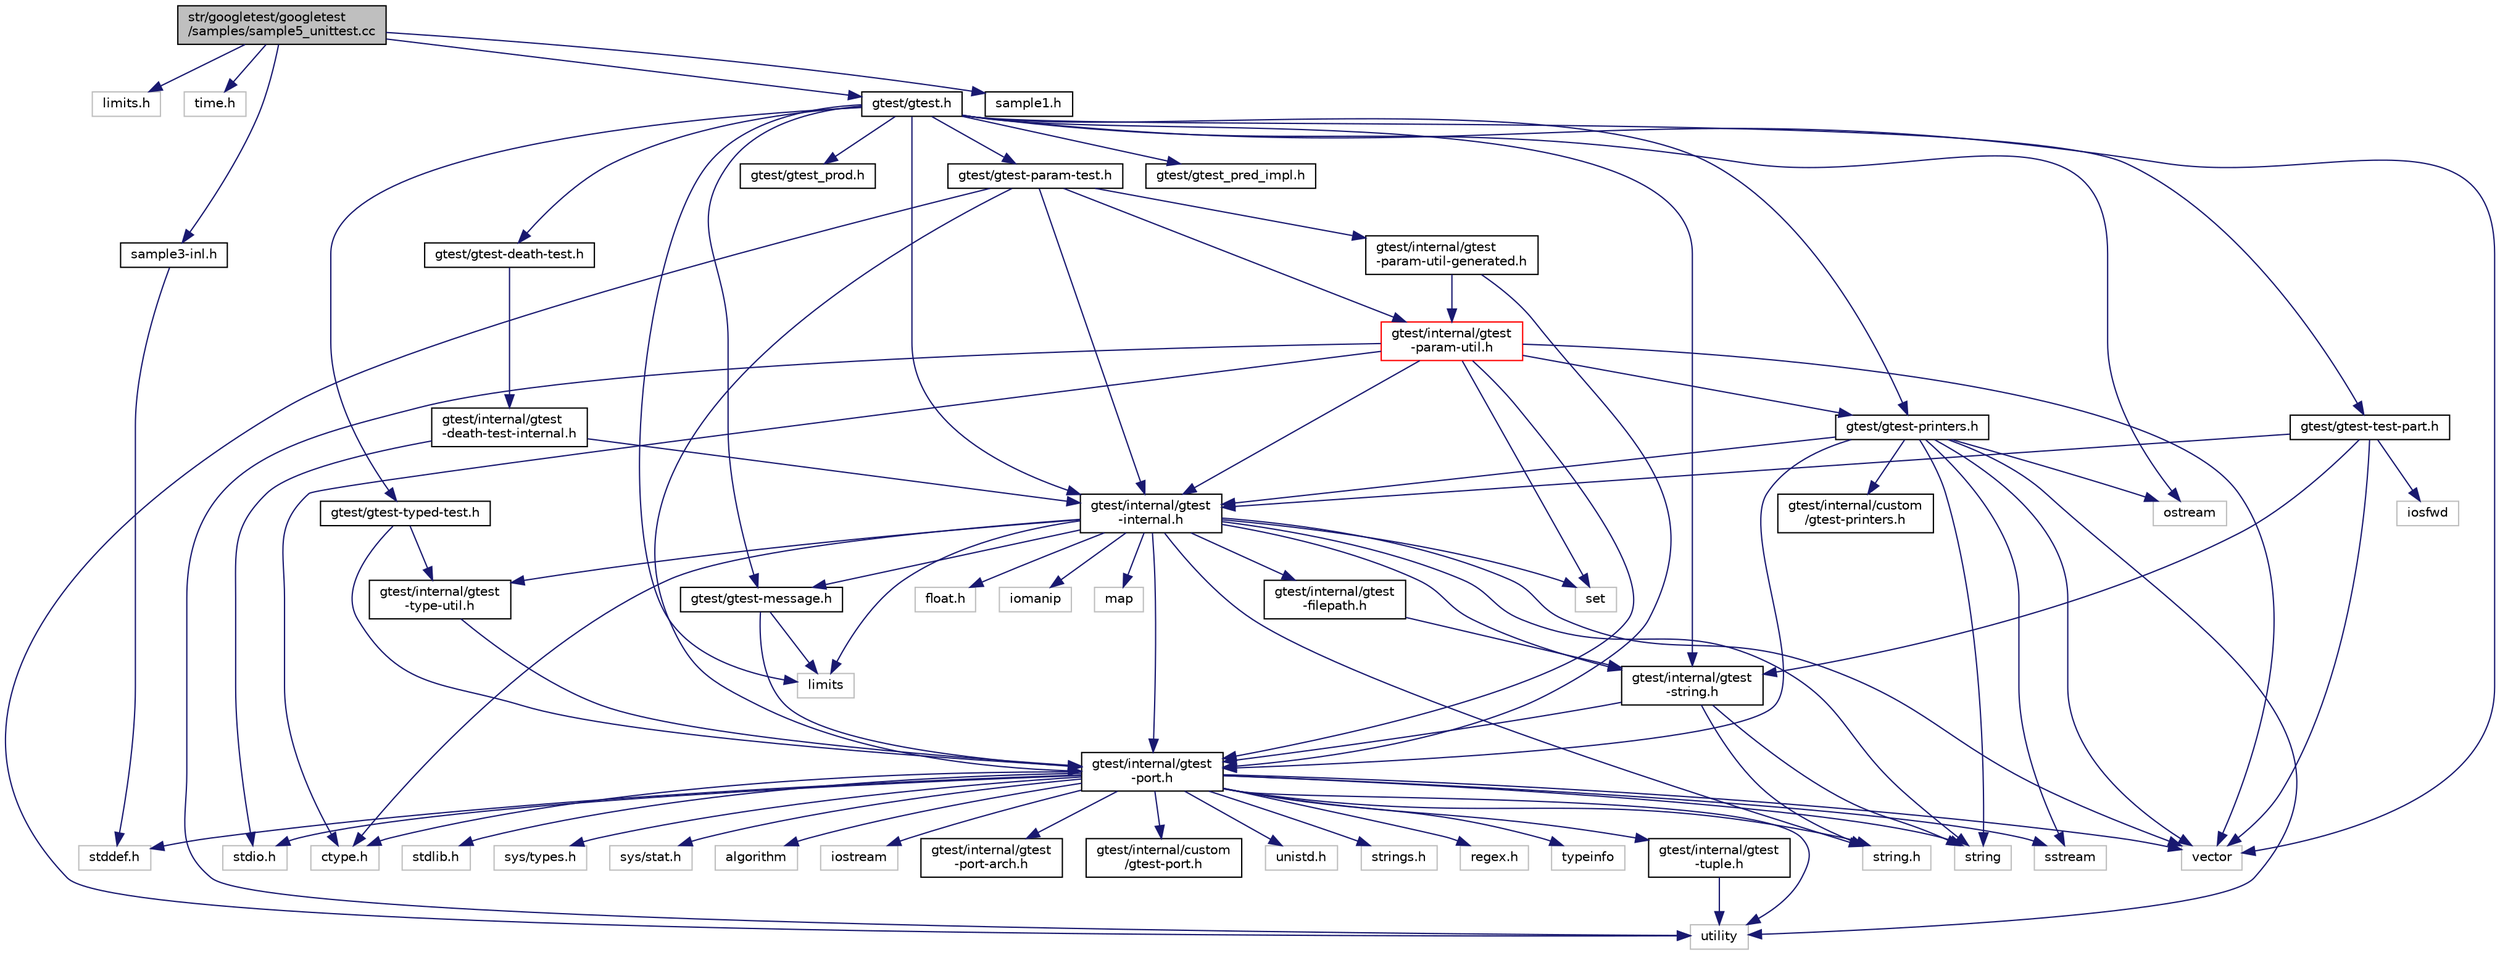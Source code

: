 digraph "str/googletest/googletest/samples/sample5_unittest.cc"
{
  edge [fontname="Helvetica",fontsize="10",labelfontname="Helvetica",labelfontsize="10"];
  node [fontname="Helvetica",fontsize="10",shape=record];
  Node0 [label="str/googletest/googletest\l/samples/sample5_unittest.cc",height=0.2,width=0.4,color="black", fillcolor="grey75", style="filled", fontcolor="black"];
  Node0 -> Node1 [color="midnightblue",fontsize="10",style="solid",fontname="Helvetica"];
  Node1 [label="limits.h",height=0.2,width=0.4,color="grey75", fillcolor="white", style="filled"];
  Node0 -> Node2 [color="midnightblue",fontsize="10",style="solid",fontname="Helvetica"];
  Node2 [label="time.h",height=0.2,width=0.4,color="grey75", fillcolor="white", style="filled"];
  Node0 -> Node3 [color="midnightblue",fontsize="10",style="solid",fontname="Helvetica"];
  Node3 [label="sample3-inl.h",height=0.2,width=0.4,color="black", fillcolor="white", style="filled",URL="$db/d55/sample3-inl_8h.html"];
  Node3 -> Node4 [color="midnightblue",fontsize="10",style="solid",fontname="Helvetica"];
  Node4 [label="stddef.h",height=0.2,width=0.4,color="grey75", fillcolor="white", style="filled"];
  Node0 -> Node5 [color="midnightblue",fontsize="10",style="solid",fontname="Helvetica"];
  Node5 [label="gtest/gtest.h",height=0.2,width=0.4,color="black", fillcolor="white", style="filled",URL="$d8/d73/gtest_8h.html"];
  Node5 -> Node6 [color="midnightblue",fontsize="10",style="solid",fontname="Helvetica"];
  Node6 [label="limits",height=0.2,width=0.4,color="grey75", fillcolor="white", style="filled"];
  Node5 -> Node7 [color="midnightblue",fontsize="10",style="solid",fontname="Helvetica"];
  Node7 [label="ostream",height=0.2,width=0.4,color="grey75", fillcolor="white", style="filled"];
  Node5 -> Node8 [color="midnightblue",fontsize="10",style="solid",fontname="Helvetica"];
  Node8 [label="vector",height=0.2,width=0.4,color="grey75", fillcolor="white", style="filled"];
  Node5 -> Node9 [color="midnightblue",fontsize="10",style="solid",fontname="Helvetica"];
  Node9 [label="gtest/internal/gtest\l-internal.h",height=0.2,width=0.4,color="black", fillcolor="white", style="filled",URL="$d5/da1/gtest-internal_8h.html"];
  Node9 -> Node10 [color="midnightblue",fontsize="10",style="solid",fontname="Helvetica"];
  Node10 [label="gtest/internal/gtest\l-port.h",height=0.2,width=0.4,color="black", fillcolor="white", style="filled",URL="$d3/dc9/gtest-port_8h.html"];
  Node10 -> Node11 [color="midnightblue",fontsize="10",style="solid",fontname="Helvetica"];
  Node11 [label="ctype.h",height=0.2,width=0.4,color="grey75", fillcolor="white", style="filled"];
  Node10 -> Node4 [color="midnightblue",fontsize="10",style="solid",fontname="Helvetica"];
  Node10 -> Node12 [color="midnightblue",fontsize="10",style="solid",fontname="Helvetica"];
  Node12 [label="stdlib.h",height=0.2,width=0.4,color="grey75", fillcolor="white", style="filled"];
  Node10 -> Node13 [color="midnightblue",fontsize="10",style="solid",fontname="Helvetica"];
  Node13 [label="stdio.h",height=0.2,width=0.4,color="grey75", fillcolor="white", style="filled"];
  Node10 -> Node14 [color="midnightblue",fontsize="10",style="solid",fontname="Helvetica"];
  Node14 [label="string.h",height=0.2,width=0.4,color="grey75", fillcolor="white", style="filled"];
  Node10 -> Node15 [color="midnightblue",fontsize="10",style="solid",fontname="Helvetica"];
  Node15 [label="sys/types.h",height=0.2,width=0.4,color="grey75", fillcolor="white", style="filled"];
  Node10 -> Node16 [color="midnightblue",fontsize="10",style="solid",fontname="Helvetica"];
  Node16 [label="sys/stat.h",height=0.2,width=0.4,color="grey75", fillcolor="white", style="filled"];
  Node10 -> Node17 [color="midnightblue",fontsize="10",style="solid",fontname="Helvetica"];
  Node17 [label="algorithm",height=0.2,width=0.4,color="grey75", fillcolor="white", style="filled"];
  Node10 -> Node18 [color="midnightblue",fontsize="10",style="solid",fontname="Helvetica"];
  Node18 [label="iostream",height=0.2,width=0.4,color="grey75", fillcolor="white", style="filled"];
  Node10 -> Node19 [color="midnightblue",fontsize="10",style="solid",fontname="Helvetica"];
  Node19 [label="sstream",height=0.2,width=0.4,color="grey75", fillcolor="white", style="filled"];
  Node10 -> Node20 [color="midnightblue",fontsize="10",style="solid",fontname="Helvetica"];
  Node20 [label="string",height=0.2,width=0.4,color="grey75", fillcolor="white", style="filled"];
  Node10 -> Node21 [color="midnightblue",fontsize="10",style="solid",fontname="Helvetica"];
  Node21 [label="utility",height=0.2,width=0.4,color="grey75", fillcolor="white", style="filled"];
  Node10 -> Node8 [color="midnightblue",fontsize="10",style="solid",fontname="Helvetica"];
  Node10 -> Node22 [color="midnightblue",fontsize="10",style="solid",fontname="Helvetica"];
  Node22 [label="gtest/internal/gtest\l-port-arch.h",height=0.2,width=0.4,color="black", fillcolor="white", style="filled",URL="$d6/d76/gtest-port-arch_8h.html"];
  Node10 -> Node23 [color="midnightblue",fontsize="10",style="solid",fontname="Helvetica"];
  Node23 [label="gtest/internal/custom\l/gtest-port.h",height=0.2,width=0.4,color="black", fillcolor="white", style="filled",URL="$d5/d66/custom_2gtest-port_8h.html"];
  Node10 -> Node24 [color="midnightblue",fontsize="10",style="solid",fontname="Helvetica"];
  Node24 [label="unistd.h",height=0.2,width=0.4,color="grey75", fillcolor="white", style="filled"];
  Node10 -> Node25 [color="midnightblue",fontsize="10",style="solid",fontname="Helvetica"];
  Node25 [label="strings.h",height=0.2,width=0.4,color="grey75", fillcolor="white", style="filled"];
  Node10 -> Node26 [color="midnightblue",fontsize="10",style="solid",fontname="Helvetica"];
  Node26 [label="regex.h",height=0.2,width=0.4,color="grey75", fillcolor="white", style="filled"];
  Node10 -> Node27 [color="midnightblue",fontsize="10",style="solid",fontname="Helvetica"];
  Node27 [label="typeinfo",height=0.2,width=0.4,color="grey75", fillcolor="white", style="filled"];
  Node10 -> Node28 [color="midnightblue",fontsize="10",style="solid",fontname="Helvetica"];
  Node28 [label="gtest/internal/gtest\l-tuple.h",height=0.2,width=0.4,color="black", fillcolor="white", style="filled",URL="$d1/d63/gtest-tuple_8h.html"];
  Node28 -> Node21 [color="midnightblue",fontsize="10",style="solid",fontname="Helvetica"];
  Node9 -> Node11 [color="midnightblue",fontsize="10",style="solid",fontname="Helvetica"];
  Node9 -> Node29 [color="midnightblue",fontsize="10",style="solid",fontname="Helvetica"];
  Node29 [label="float.h",height=0.2,width=0.4,color="grey75", fillcolor="white", style="filled"];
  Node9 -> Node14 [color="midnightblue",fontsize="10",style="solid",fontname="Helvetica"];
  Node9 -> Node30 [color="midnightblue",fontsize="10",style="solid",fontname="Helvetica"];
  Node30 [label="iomanip",height=0.2,width=0.4,color="grey75", fillcolor="white", style="filled"];
  Node9 -> Node6 [color="midnightblue",fontsize="10",style="solid",fontname="Helvetica"];
  Node9 -> Node31 [color="midnightblue",fontsize="10",style="solid",fontname="Helvetica"];
  Node31 [label="map",height=0.2,width=0.4,color="grey75", fillcolor="white", style="filled"];
  Node9 -> Node32 [color="midnightblue",fontsize="10",style="solid",fontname="Helvetica"];
  Node32 [label="set",height=0.2,width=0.4,color="grey75", fillcolor="white", style="filled"];
  Node9 -> Node20 [color="midnightblue",fontsize="10",style="solid",fontname="Helvetica"];
  Node9 -> Node8 [color="midnightblue",fontsize="10",style="solid",fontname="Helvetica"];
  Node9 -> Node33 [color="midnightblue",fontsize="10",style="solid",fontname="Helvetica"];
  Node33 [label="gtest/gtest-message.h",height=0.2,width=0.4,color="black", fillcolor="white", style="filled",URL="$d6/da4/gtest-message_8h.html"];
  Node33 -> Node6 [color="midnightblue",fontsize="10",style="solid",fontname="Helvetica"];
  Node33 -> Node10 [color="midnightblue",fontsize="10",style="solid",fontname="Helvetica"];
  Node9 -> Node34 [color="midnightblue",fontsize="10",style="solid",fontname="Helvetica"];
  Node34 [label="gtest/internal/gtest\l-string.h",height=0.2,width=0.4,color="black", fillcolor="white", style="filled",URL="$d0/d45/gtest-string_8h.html"];
  Node34 -> Node14 [color="midnightblue",fontsize="10",style="solid",fontname="Helvetica"];
  Node34 -> Node20 [color="midnightblue",fontsize="10",style="solid",fontname="Helvetica"];
  Node34 -> Node10 [color="midnightblue",fontsize="10",style="solid",fontname="Helvetica"];
  Node9 -> Node35 [color="midnightblue",fontsize="10",style="solid",fontname="Helvetica"];
  Node35 [label="gtest/internal/gtest\l-filepath.h",height=0.2,width=0.4,color="black", fillcolor="white", style="filled",URL="$dc/d79/gtest-filepath_8h.html"];
  Node35 -> Node34 [color="midnightblue",fontsize="10",style="solid",fontname="Helvetica"];
  Node9 -> Node36 [color="midnightblue",fontsize="10",style="solid",fontname="Helvetica"];
  Node36 [label="gtest/internal/gtest\l-type-util.h",height=0.2,width=0.4,color="black", fillcolor="white", style="filled",URL="$d9/d97/gtest-type-util_8h.html"];
  Node36 -> Node10 [color="midnightblue",fontsize="10",style="solid",fontname="Helvetica"];
  Node5 -> Node34 [color="midnightblue",fontsize="10",style="solid",fontname="Helvetica"];
  Node5 -> Node37 [color="midnightblue",fontsize="10",style="solid",fontname="Helvetica"];
  Node37 [label="gtest/gtest-death-test.h",height=0.2,width=0.4,color="black", fillcolor="white", style="filled",URL="$d4/d59/gtest-death-test_8h.html"];
  Node37 -> Node38 [color="midnightblue",fontsize="10",style="solid",fontname="Helvetica"];
  Node38 [label="gtest/internal/gtest\l-death-test-internal.h",height=0.2,width=0.4,color="black", fillcolor="white", style="filled",URL="$d0/d1a/gtest-death-test-internal_8h.html"];
  Node38 -> Node9 [color="midnightblue",fontsize="10",style="solid",fontname="Helvetica"];
  Node38 -> Node13 [color="midnightblue",fontsize="10",style="solid",fontname="Helvetica"];
  Node5 -> Node33 [color="midnightblue",fontsize="10",style="solid",fontname="Helvetica"];
  Node5 -> Node39 [color="midnightblue",fontsize="10",style="solid",fontname="Helvetica"];
  Node39 [label="gtest/gtest-param-test.h",height=0.2,width=0.4,color="black", fillcolor="white", style="filled",URL="$d0/d31/gtest-param-test_8h.html"];
  Node39 -> Node10 [color="midnightblue",fontsize="10",style="solid",fontname="Helvetica"];
  Node39 -> Node21 [color="midnightblue",fontsize="10",style="solid",fontname="Helvetica"];
  Node39 -> Node9 [color="midnightblue",fontsize="10",style="solid",fontname="Helvetica"];
  Node39 -> Node40 [color="midnightblue",fontsize="10",style="solid",fontname="Helvetica"];
  Node40 [label="gtest/internal/gtest\l-param-util.h",height=0.2,width=0.4,color="red", fillcolor="white", style="filled",URL="$dc/df2/gtest-param-util_8h.html"];
  Node40 -> Node11 [color="midnightblue",fontsize="10",style="solid",fontname="Helvetica"];
  Node40 -> Node32 [color="midnightblue",fontsize="10",style="solid",fontname="Helvetica"];
  Node40 -> Node21 [color="midnightblue",fontsize="10",style="solid",fontname="Helvetica"];
  Node40 -> Node8 [color="midnightblue",fontsize="10",style="solid",fontname="Helvetica"];
  Node40 -> Node9 [color="midnightblue",fontsize="10",style="solid",fontname="Helvetica"];
  Node40 -> Node10 [color="midnightblue",fontsize="10",style="solid",fontname="Helvetica"];
  Node40 -> Node44 [color="midnightblue",fontsize="10",style="solid",fontname="Helvetica"];
  Node44 [label="gtest/gtest-printers.h",height=0.2,width=0.4,color="black", fillcolor="white", style="filled",URL="$d0/d6d/gtest-printers_8h.html"];
  Node44 -> Node7 [color="midnightblue",fontsize="10",style="solid",fontname="Helvetica"];
  Node44 -> Node19 [color="midnightblue",fontsize="10",style="solid",fontname="Helvetica"];
  Node44 -> Node20 [color="midnightblue",fontsize="10",style="solid",fontname="Helvetica"];
  Node44 -> Node21 [color="midnightblue",fontsize="10",style="solid",fontname="Helvetica"];
  Node44 -> Node8 [color="midnightblue",fontsize="10",style="solid",fontname="Helvetica"];
  Node44 -> Node10 [color="midnightblue",fontsize="10",style="solid",fontname="Helvetica"];
  Node44 -> Node9 [color="midnightblue",fontsize="10",style="solid",fontname="Helvetica"];
  Node44 -> Node45 [color="midnightblue",fontsize="10",style="solid",fontname="Helvetica"];
  Node45 [label="gtest/internal/custom\l/gtest-printers.h",height=0.2,width=0.4,color="black", fillcolor="white", style="filled",URL="$da/db0/internal_2custom_2gtest-printers_8h.html"];
  Node39 -> Node46 [color="midnightblue",fontsize="10",style="solid",fontname="Helvetica"];
  Node46 [label="gtest/internal/gtest\l-param-util-generated.h",height=0.2,width=0.4,color="black", fillcolor="white", style="filled",URL="$dc/db7/gtest-param-util-generated_8h.html"];
  Node46 -> Node40 [color="midnightblue",fontsize="10",style="solid",fontname="Helvetica"];
  Node46 -> Node10 [color="midnightblue",fontsize="10",style="solid",fontname="Helvetica"];
  Node5 -> Node44 [color="midnightblue",fontsize="10",style="solid",fontname="Helvetica"];
  Node5 -> Node47 [color="midnightblue",fontsize="10",style="solid",fontname="Helvetica"];
  Node47 [label="gtest/gtest_prod.h",height=0.2,width=0.4,color="black", fillcolor="white", style="filled",URL="$d4/db1/gtest__prod_8h.html"];
  Node5 -> Node48 [color="midnightblue",fontsize="10",style="solid",fontname="Helvetica"];
  Node48 [label="gtest/gtest-test-part.h",height=0.2,width=0.4,color="black", fillcolor="white", style="filled",URL="$d1/d01/gtest-test-part_8h.html"];
  Node48 -> Node49 [color="midnightblue",fontsize="10",style="solid",fontname="Helvetica"];
  Node49 [label="iosfwd",height=0.2,width=0.4,color="grey75", fillcolor="white", style="filled"];
  Node48 -> Node8 [color="midnightblue",fontsize="10",style="solid",fontname="Helvetica"];
  Node48 -> Node9 [color="midnightblue",fontsize="10",style="solid",fontname="Helvetica"];
  Node48 -> Node34 [color="midnightblue",fontsize="10",style="solid",fontname="Helvetica"];
  Node5 -> Node50 [color="midnightblue",fontsize="10",style="solid",fontname="Helvetica"];
  Node50 [label="gtest/gtest-typed-test.h",height=0.2,width=0.4,color="black", fillcolor="white", style="filled",URL="$de/dce/gtest-typed-test_8h.html"];
  Node50 -> Node10 [color="midnightblue",fontsize="10",style="solid",fontname="Helvetica"];
  Node50 -> Node36 [color="midnightblue",fontsize="10",style="solid",fontname="Helvetica"];
  Node5 -> Node51 [color="midnightblue",fontsize="10",style="solid",fontname="Helvetica"];
  Node51 [label="gtest/gtest_pred_impl.h",height=0.2,width=0.4,color="black", fillcolor="white", style="filled",URL="$db/d6e/gtest__pred__impl_8h.html"];
  Node0 -> Node52 [color="midnightblue",fontsize="10",style="solid",fontname="Helvetica"];
  Node52 [label="sample1.h",height=0.2,width=0.4,color="black", fillcolor="white", style="filled",URL="$de/d7a/sample1_8h.html"];
}
